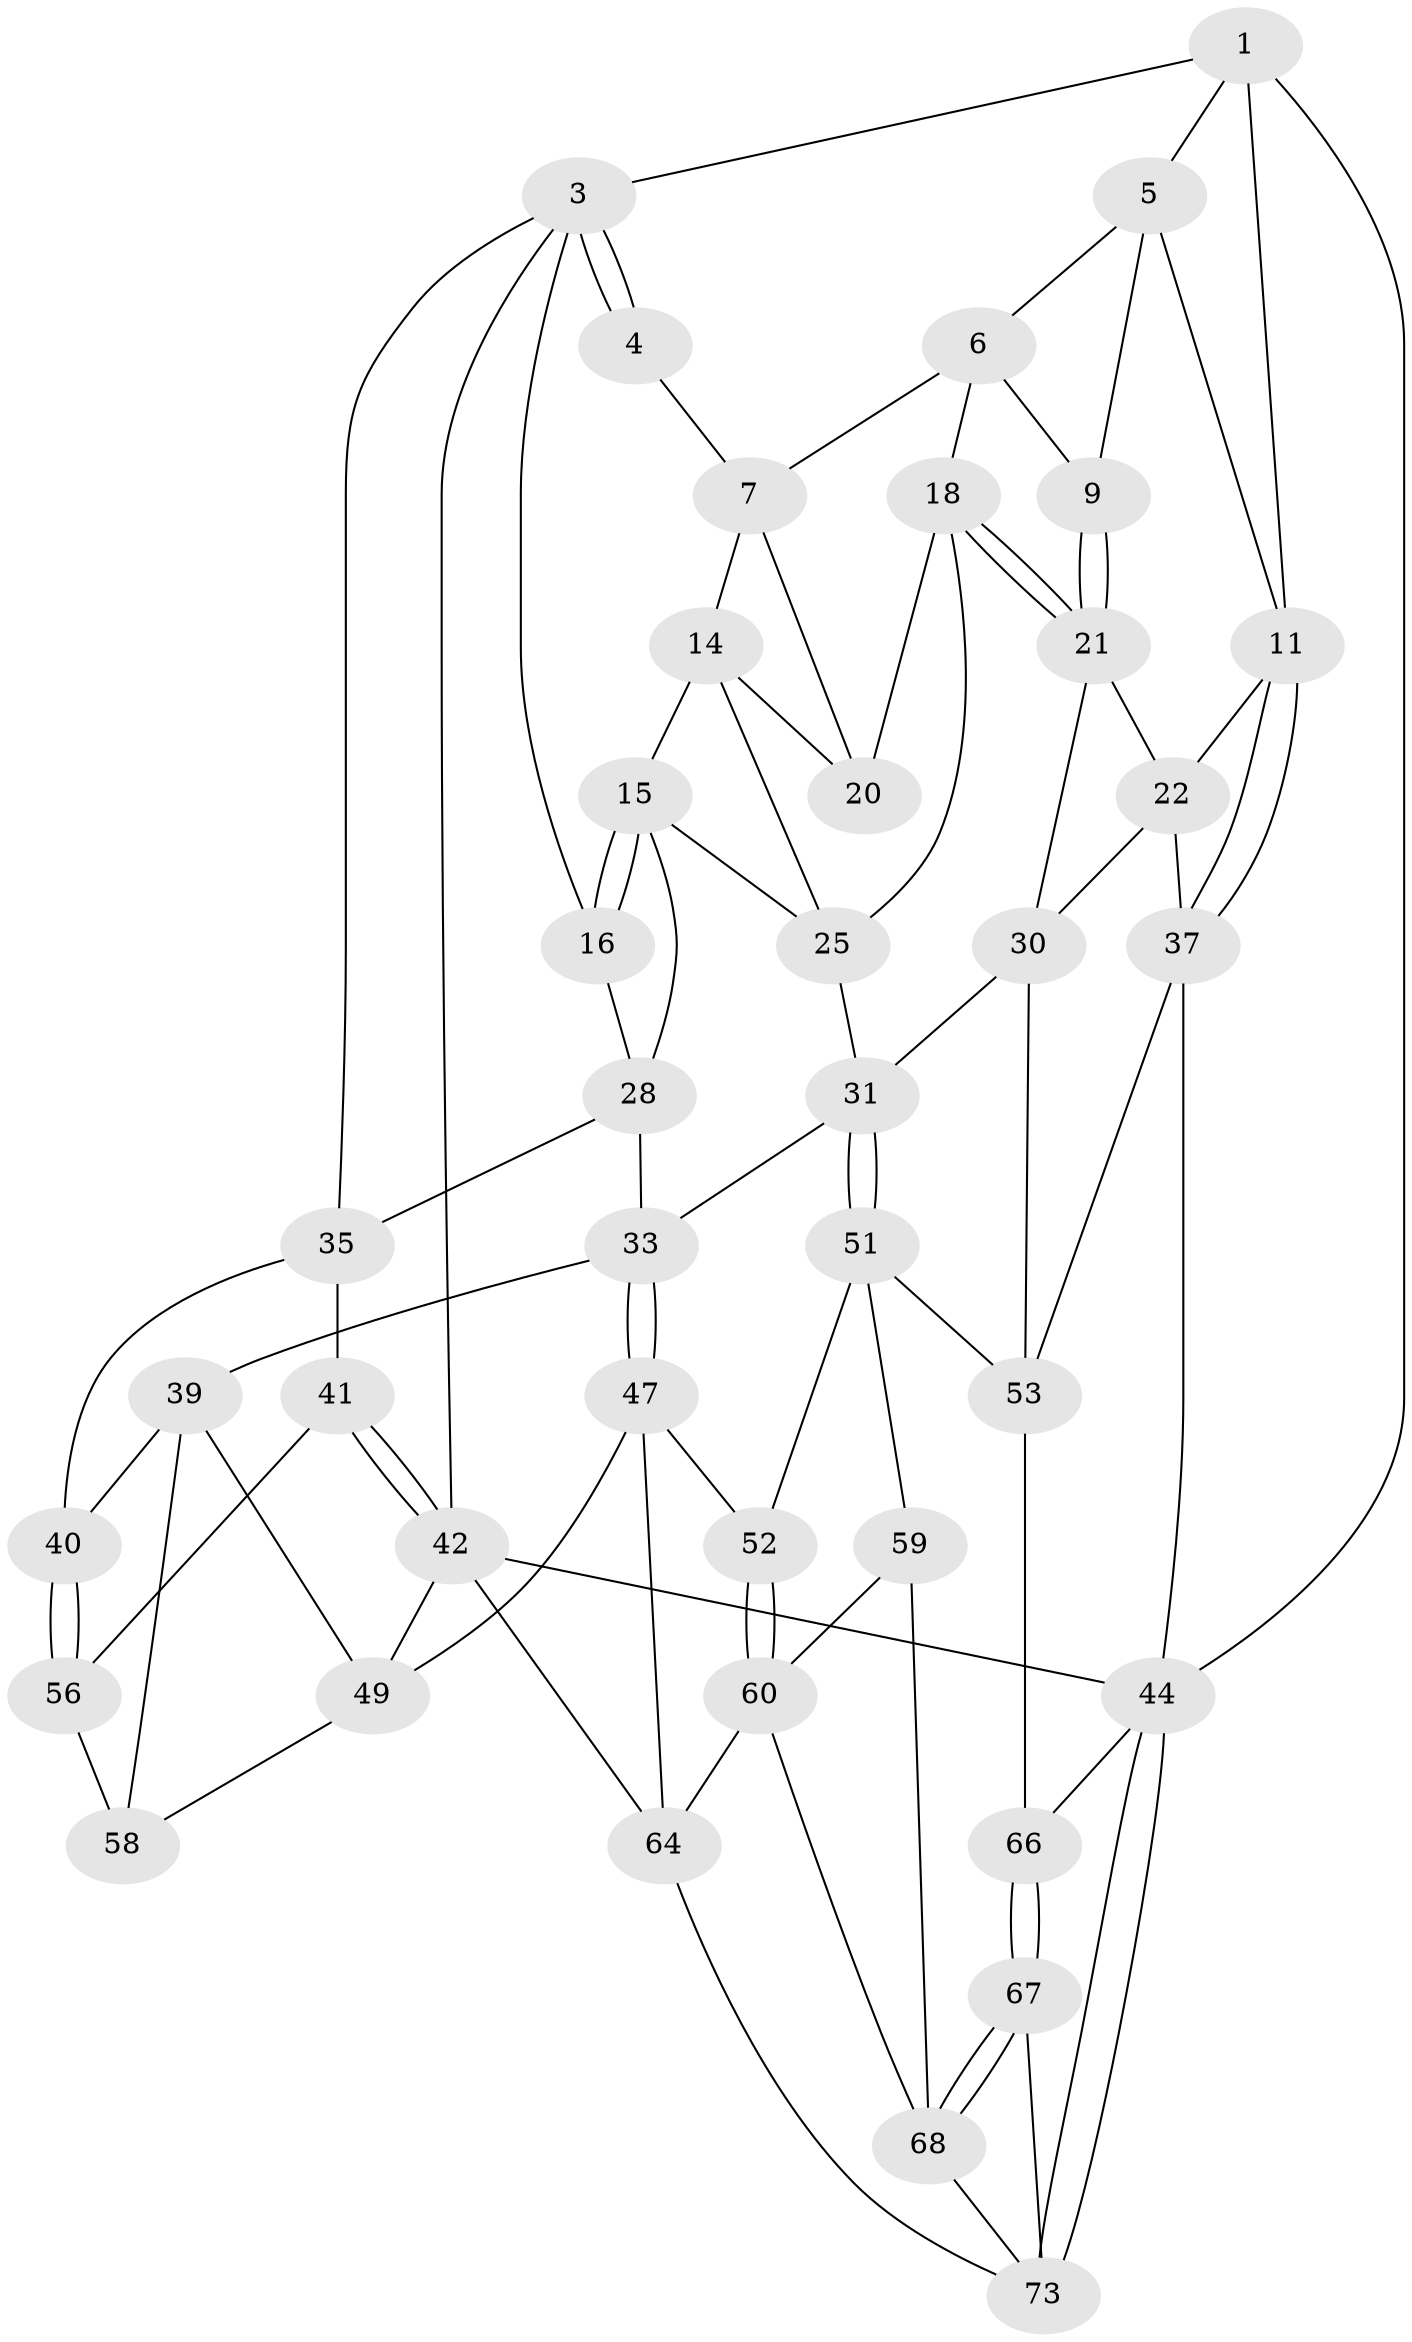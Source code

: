 // Generated by graph-tools (version 1.1) at 2025/52/02/27/25 19:52:44]
// undirected, 41 vertices, 90 edges
graph export_dot {
graph [start="1"]
  node [color=gray90,style=filled];
  1 [pos="+0.9463238745377777+0",super="+2"];
  3 [pos="+0+0",super="+17"];
  4 [pos="+0.5083938601966366+0"];
  5 [pos="+0.8011573005108295+0.0915819792892683",super="+8"];
  6 [pos="+0.6066623636308094+0.15952132091761861",super="+10"];
  7 [pos="+0.5244553982827435+0.1375627366448474",super="+13"];
  9 [pos="+0.7569459547450845+0.2084599251132134"];
  11 [pos="+1+0.33963769174870745",super="+12"];
  14 [pos="+0.29911900460609625+0.23142045646032838",super="+24"];
  15 [pos="+0.23729922364283715+0.22335656577269972",super="+27"];
  16 [pos="+0.06414006070653022+0.16127130206048934"];
  18 [pos="+0.6502629241472936+0.4051912470190909",super="+19"];
  20 [pos="+0.4938758238172428+0.2102804330540405"];
  21 [pos="+0.692848578426602+0.4340704356680933",super="+23"];
  22 [pos="+0.8519705744714503+0.41631271092180605",super="+38"];
  25 [pos="+0.4650688086309447+0.40966039246291064",super="+26"];
  28 [pos="+0.2708575739618465+0.5124140389142389",super="+29"];
  30 [pos="+0.6844008302774183+0.5242225543336468",super="+43"];
  31 [pos="+0.6552985984277078+0.5769529732799265",super="+32"];
  33 [pos="+0.35894511332431994+0.6063695992170994",super="+34"];
  35 [pos="+0.12381372643510959+0.5278291186993576",super="+36"];
  37 [pos="+1+0.5246141931649257",super="+46"];
  39 [pos="+0.2377469787400009+0.637073330413251",super="+50"];
  40 [pos="+0.1920013307931174+0.6545851309067682"];
  41 [pos="+0+0.7689678403700264"];
  42 [pos="+0+1",super="+71"];
  44 [pos="+1+1",super="+45"];
  47 [pos="+0.4624414852080082+0.7672819235668279",super="+48"];
  49 [pos="+0.3391836433921712+0.8296940082248944",super="+62"];
  51 [pos="+0.6426067922888934+0.6396731179712797",super="+55"];
  52 [pos="+0.5411297777352173+0.7502614992580537"];
  53 [pos="+0.8867286211496799+0.7770904047925445",super="+54"];
  56 [pos="+0.16094933116880195+0.6914698024443323",super="+57"];
  58 [pos="+0.3179596004197931+0.8182598755983572",super="+61"];
  59 [pos="+0.6700473237098199+0.8643693281302973"];
  60 [pos="+0.6360825716467755+0.8602953140651568",super="+63"];
  64 [pos="+0.47115098978593595+1",super="+65"];
  66 [pos="+0.8438823575801074+0.8559864832802557",super="+70"];
  67 [pos="+0.808807658272774+0.9168304271982223",super="+72"];
  68 [pos="+0.7616649952044914+0.9668208151639848",super="+69"];
  73 [pos="+0.8880614319445199+1",super="+74"];
  1 -- 5;
  1 -- 3;
  1 -- 11;
  1 -- 44;
  3 -- 4;
  3 -- 4;
  3 -- 42;
  3 -- 16;
  3 -- 35;
  4 -- 7;
  5 -- 6;
  5 -- 9;
  5 -- 11;
  6 -- 7;
  6 -- 9;
  6 -- 18;
  7 -- 20;
  7 -- 14;
  9 -- 21;
  9 -- 21;
  11 -- 37;
  11 -- 37;
  11 -- 22;
  14 -- 15;
  14 -- 25;
  14 -- 20;
  15 -- 16;
  15 -- 16;
  15 -- 28;
  15 -- 25;
  16 -- 28;
  18 -- 21;
  18 -- 21;
  18 -- 25;
  18 -- 20;
  21 -- 22;
  21 -- 30;
  22 -- 37;
  22 -- 30;
  25 -- 31;
  28 -- 35;
  28 -- 33;
  30 -- 31;
  30 -- 53;
  31 -- 51;
  31 -- 51;
  31 -- 33;
  33 -- 47;
  33 -- 47;
  33 -- 39;
  35 -- 40;
  35 -- 41;
  37 -- 53;
  37 -- 44;
  39 -- 40;
  39 -- 49;
  39 -- 58;
  40 -- 56;
  40 -- 56;
  41 -- 42;
  41 -- 42;
  41 -- 56;
  42 -- 44;
  42 -- 64;
  42 -- 49;
  44 -- 73;
  44 -- 73;
  44 -- 66;
  47 -- 52;
  47 -- 64;
  47 -- 49;
  49 -- 58;
  51 -- 52;
  51 -- 59;
  51 -- 53;
  52 -- 60;
  52 -- 60;
  53 -- 66;
  56 -- 58 [weight=2];
  59 -- 60;
  59 -- 68;
  60 -- 64;
  60 -- 68;
  64 -- 73;
  66 -- 67 [weight=2];
  66 -- 67;
  67 -- 68;
  67 -- 68;
  67 -- 73;
  68 -- 73;
}
